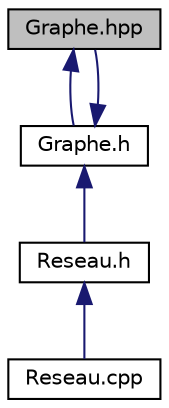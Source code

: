 digraph "Graphe.hpp"
{
 // LATEX_PDF_SIZE
  edge [fontname="Helvetica",fontsize="10",labelfontname="Helvetica",labelfontsize="10"];
  node [fontname="Helvetica",fontsize="10",shape=record];
  Node1 [label="Graphe.hpp",height=0.2,width=0.4,color="black", fillcolor="grey75", style="filled", fontcolor="black",tooltip="Implémentation des méthodes définies dans Graphe.h."];
  Node1 -> Node2 [dir="back",color="midnightblue",fontsize="10",style="solid",fontname="Helvetica"];
  Node2 [label="Graphe.h",height=0.2,width=0.4,color="black", fillcolor="white", style="filled",URL="$_graphe_8h.html",tooltip="interface pour un patron de classe graphe"];
  Node2 -> Node1 [dir="back",color="midnightblue",fontsize="10",style="solid",fontname="Helvetica"];
  Node2 -> Node3 [dir="back",color="midnightblue",fontsize="10",style="solid",fontname="Helvetica"];
  Node3 [label="Reseau.h",height=0.2,width=0.4,color="black", fillcolor="white", style="filled",URL="$_reseau_8h.html",tooltip="D�finition de l'interface pour un reseau informatique."];
  Node3 -> Node4 [dir="back",color="midnightblue",fontsize="10",style="solid",fontname="Helvetica"];
  Node4 [label="Reseau.cpp",height=0.2,width=0.4,color="black", fillcolor="white", style="filled",URL="$_reseau_8cpp.html",tooltip="Définition de l'interface pour un reseau informatique."];
}
